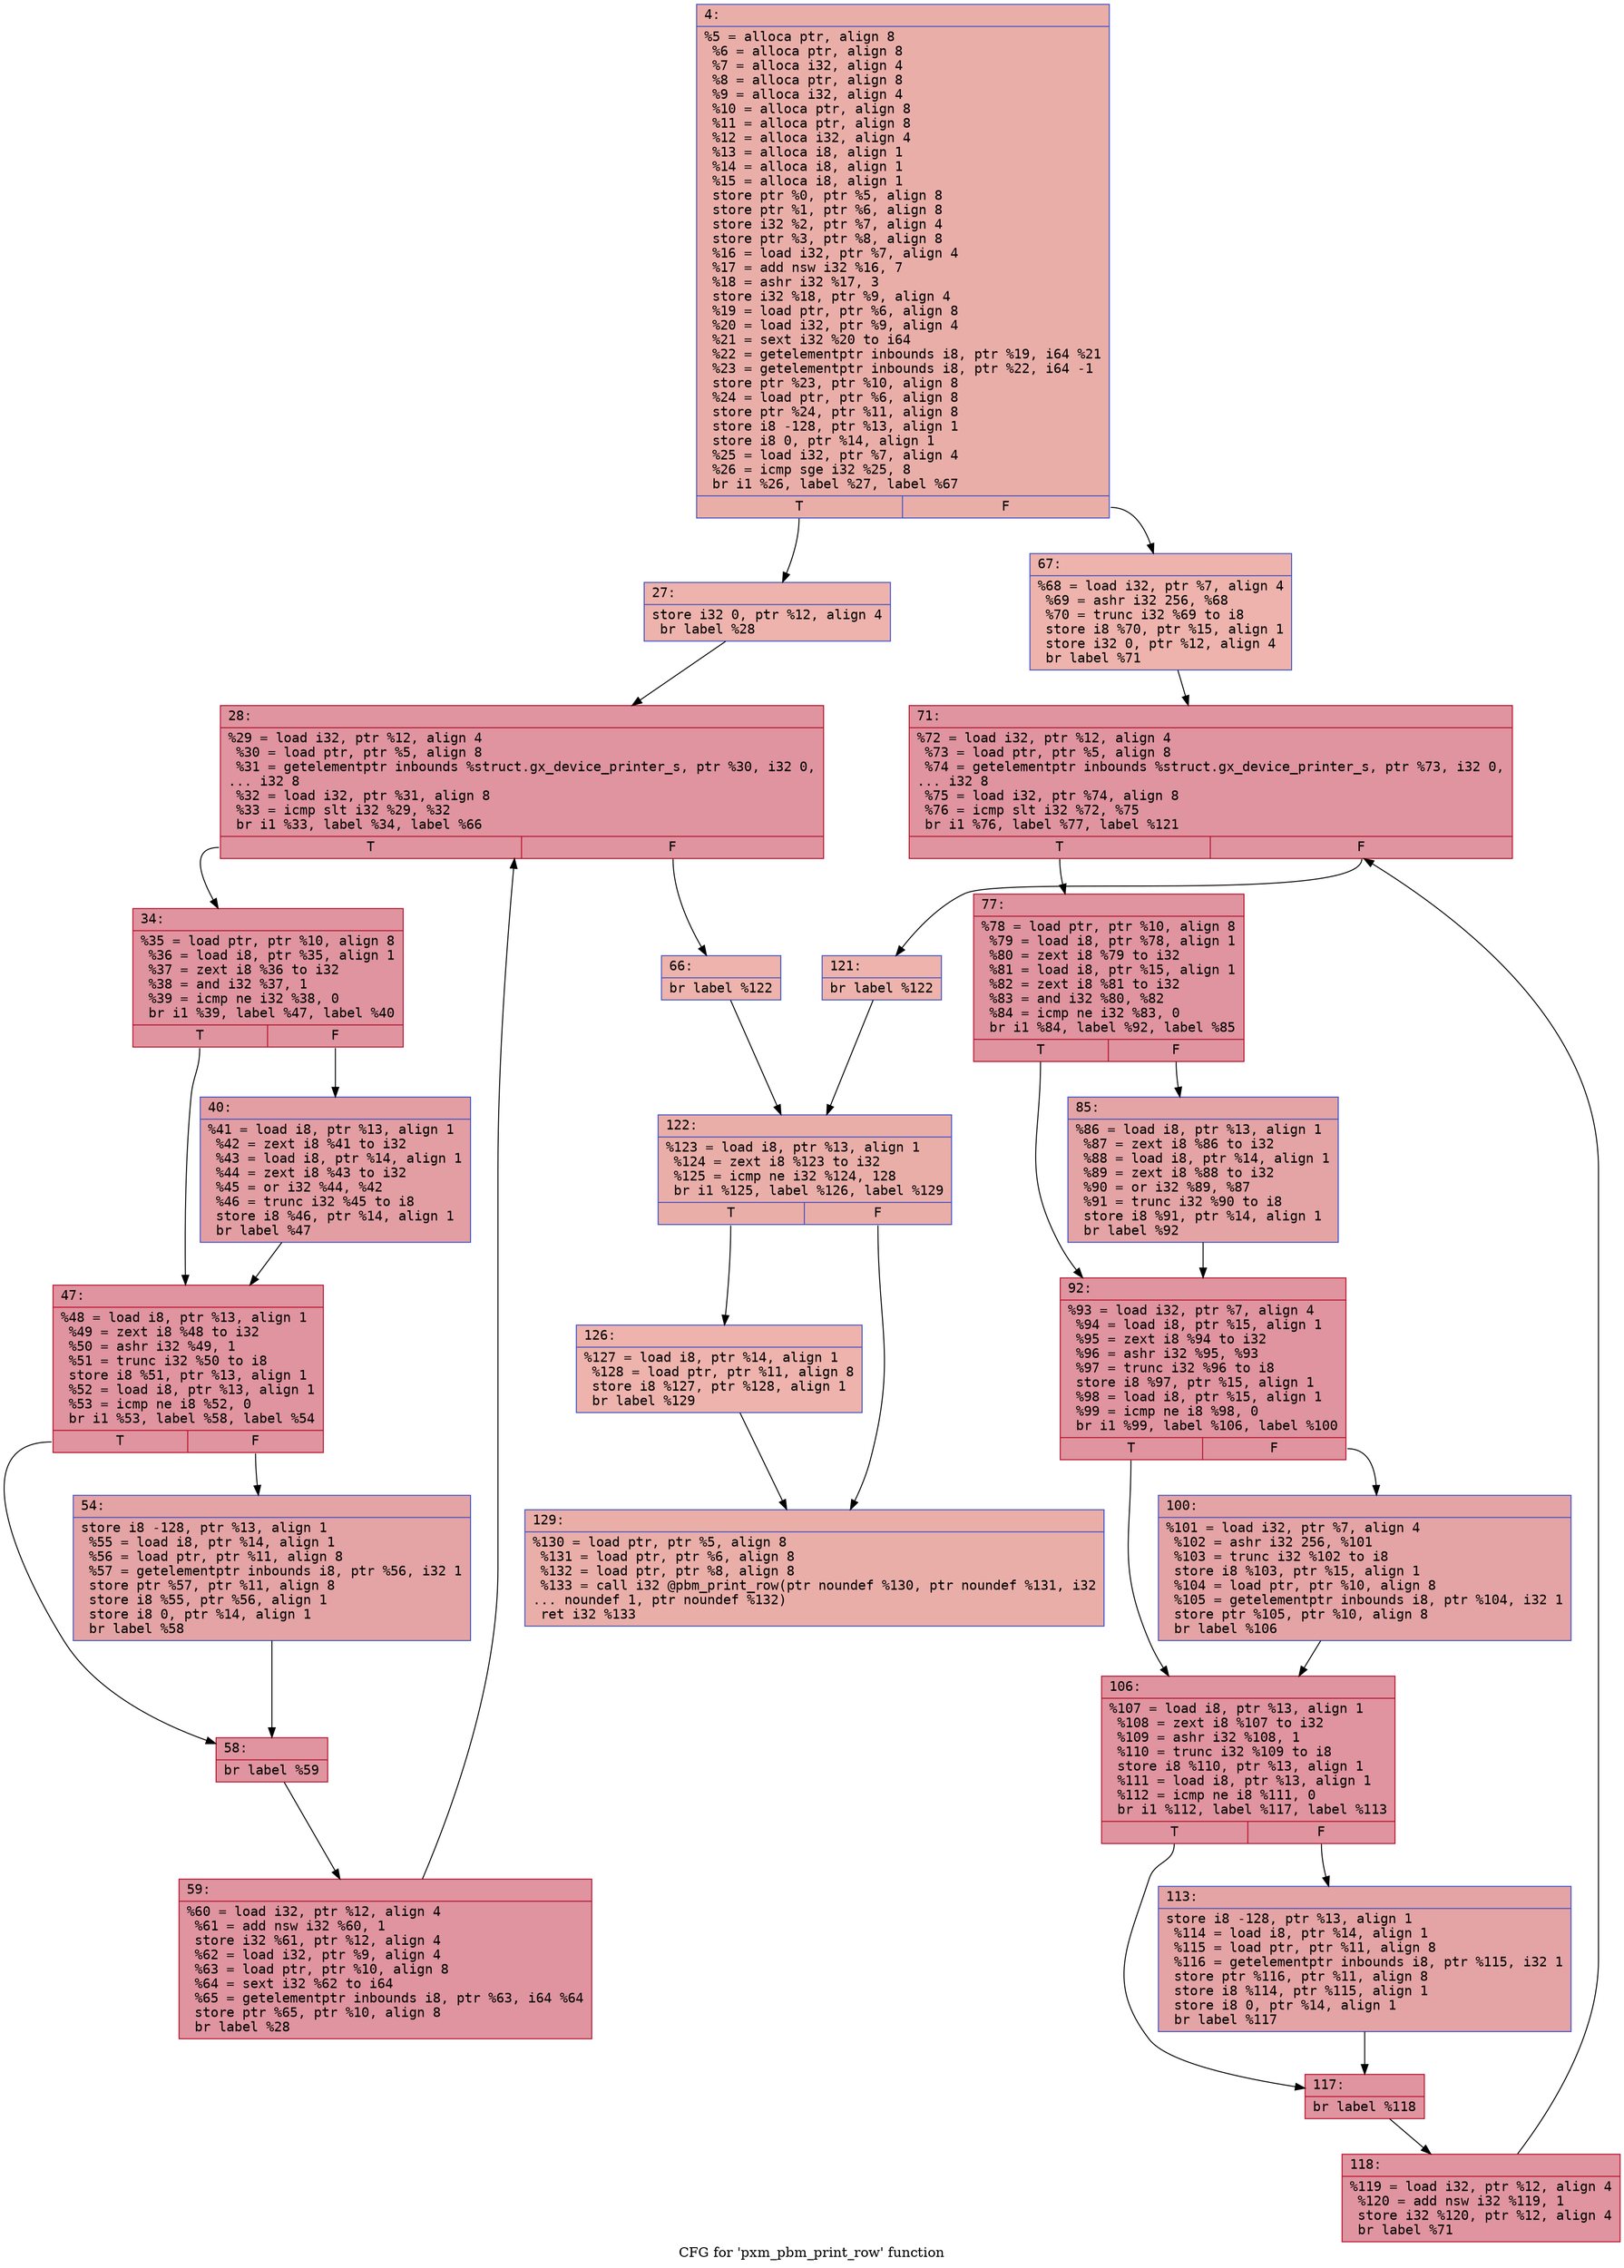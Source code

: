 digraph "CFG for 'pxm_pbm_print_row' function" {
	label="CFG for 'pxm_pbm_print_row' function";

	Node0x6000034c8e60 [shape=record,color="#3d50c3ff", style=filled, fillcolor="#d0473d70" fontname="Courier",label="{4:\l|  %5 = alloca ptr, align 8\l  %6 = alloca ptr, align 8\l  %7 = alloca i32, align 4\l  %8 = alloca ptr, align 8\l  %9 = alloca i32, align 4\l  %10 = alloca ptr, align 8\l  %11 = alloca ptr, align 8\l  %12 = alloca i32, align 4\l  %13 = alloca i8, align 1\l  %14 = alloca i8, align 1\l  %15 = alloca i8, align 1\l  store ptr %0, ptr %5, align 8\l  store ptr %1, ptr %6, align 8\l  store i32 %2, ptr %7, align 4\l  store ptr %3, ptr %8, align 8\l  %16 = load i32, ptr %7, align 4\l  %17 = add nsw i32 %16, 7\l  %18 = ashr i32 %17, 3\l  store i32 %18, ptr %9, align 4\l  %19 = load ptr, ptr %6, align 8\l  %20 = load i32, ptr %9, align 4\l  %21 = sext i32 %20 to i64\l  %22 = getelementptr inbounds i8, ptr %19, i64 %21\l  %23 = getelementptr inbounds i8, ptr %22, i64 -1\l  store ptr %23, ptr %10, align 8\l  %24 = load ptr, ptr %6, align 8\l  store ptr %24, ptr %11, align 8\l  store i8 -128, ptr %13, align 1\l  store i8 0, ptr %14, align 1\l  %25 = load i32, ptr %7, align 4\l  %26 = icmp sge i32 %25, 8\l  br i1 %26, label %27, label %67\l|{<s0>T|<s1>F}}"];
	Node0x6000034c8e60:s0 -> Node0x6000034c8eb0[tooltip="4 -> 27\nProbability 50.00%" ];
	Node0x6000034c8e60:s1 -> Node0x6000034c9180[tooltip="4 -> 67\nProbability 50.00%" ];
	Node0x6000034c8eb0 [shape=record,color="#3d50c3ff", style=filled, fillcolor="#d6524470" fontname="Courier",label="{27:\l|  store i32 0, ptr %12, align 4\l  br label %28\l}"];
	Node0x6000034c8eb0 -> Node0x6000034c8f00[tooltip="27 -> 28\nProbability 100.00%" ];
	Node0x6000034c8f00 [shape=record,color="#b70d28ff", style=filled, fillcolor="#b70d2870" fontname="Courier",label="{28:\l|  %29 = load i32, ptr %12, align 4\l  %30 = load ptr, ptr %5, align 8\l  %31 = getelementptr inbounds %struct.gx_device_printer_s, ptr %30, i32 0,\l... i32 8\l  %32 = load i32, ptr %31, align 8\l  %33 = icmp slt i32 %29, %32\l  br i1 %33, label %34, label %66\l|{<s0>T|<s1>F}}"];
	Node0x6000034c8f00:s0 -> Node0x6000034c8f50[tooltip="28 -> 34\nProbability 96.88%" ];
	Node0x6000034c8f00:s1 -> Node0x6000034c9130[tooltip="28 -> 66\nProbability 3.12%" ];
	Node0x6000034c8f50 [shape=record,color="#b70d28ff", style=filled, fillcolor="#b70d2870" fontname="Courier",label="{34:\l|  %35 = load ptr, ptr %10, align 8\l  %36 = load i8, ptr %35, align 1\l  %37 = zext i8 %36 to i32\l  %38 = and i32 %37, 1\l  %39 = icmp ne i32 %38, 0\l  br i1 %39, label %47, label %40\l|{<s0>T|<s1>F}}"];
	Node0x6000034c8f50:s0 -> Node0x6000034c8ff0[tooltip="34 -> 47\nProbability 50.00%" ];
	Node0x6000034c8f50:s1 -> Node0x6000034c8fa0[tooltip="34 -> 40\nProbability 50.00%" ];
	Node0x6000034c8fa0 [shape=record,color="#3d50c3ff", style=filled, fillcolor="#be242e70" fontname="Courier",label="{40:\l|  %41 = load i8, ptr %13, align 1\l  %42 = zext i8 %41 to i32\l  %43 = load i8, ptr %14, align 1\l  %44 = zext i8 %43 to i32\l  %45 = or i32 %44, %42\l  %46 = trunc i32 %45 to i8\l  store i8 %46, ptr %14, align 1\l  br label %47\l}"];
	Node0x6000034c8fa0 -> Node0x6000034c8ff0[tooltip="40 -> 47\nProbability 100.00%" ];
	Node0x6000034c8ff0 [shape=record,color="#b70d28ff", style=filled, fillcolor="#b70d2870" fontname="Courier",label="{47:\l|  %48 = load i8, ptr %13, align 1\l  %49 = zext i8 %48 to i32\l  %50 = ashr i32 %49, 1\l  %51 = trunc i32 %50 to i8\l  store i8 %51, ptr %13, align 1\l  %52 = load i8, ptr %13, align 1\l  %53 = icmp ne i8 %52, 0\l  br i1 %53, label %58, label %54\l|{<s0>T|<s1>F}}"];
	Node0x6000034c8ff0:s0 -> Node0x6000034c9090[tooltip="47 -> 58\nProbability 62.50%" ];
	Node0x6000034c8ff0:s1 -> Node0x6000034c9040[tooltip="47 -> 54\nProbability 37.50%" ];
	Node0x6000034c9040 [shape=record,color="#3d50c3ff", style=filled, fillcolor="#c32e3170" fontname="Courier",label="{54:\l|  store i8 -128, ptr %13, align 1\l  %55 = load i8, ptr %14, align 1\l  %56 = load ptr, ptr %11, align 8\l  %57 = getelementptr inbounds i8, ptr %56, i32 1\l  store ptr %57, ptr %11, align 8\l  store i8 %55, ptr %56, align 1\l  store i8 0, ptr %14, align 1\l  br label %58\l}"];
	Node0x6000034c9040 -> Node0x6000034c9090[tooltip="54 -> 58\nProbability 100.00%" ];
	Node0x6000034c9090 [shape=record,color="#b70d28ff", style=filled, fillcolor="#b70d2870" fontname="Courier",label="{58:\l|  br label %59\l}"];
	Node0x6000034c9090 -> Node0x6000034c90e0[tooltip="58 -> 59\nProbability 100.00%" ];
	Node0x6000034c90e0 [shape=record,color="#b70d28ff", style=filled, fillcolor="#b70d2870" fontname="Courier",label="{59:\l|  %60 = load i32, ptr %12, align 4\l  %61 = add nsw i32 %60, 1\l  store i32 %61, ptr %12, align 4\l  %62 = load i32, ptr %9, align 4\l  %63 = load ptr, ptr %10, align 8\l  %64 = sext i32 %62 to i64\l  %65 = getelementptr inbounds i8, ptr %63, i64 %64\l  store ptr %65, ptr %10, align 8\l  br label %28\l}"];
	Node0x6000034c90e0 -> Node0x6000034c8f00[tooltip="59 -> 28\nProbability 100.00%" ];
	Node0x6000034c9130 [shape=record,color="#3d50c3ff", style=filled, fillcolor="#d6524470" fontname="Courier",label="{66:\l|  br label %122\l}"];
	Node0x6000034c9130 -> Node0x6000034c94f0[tooltip="66 -> 122\nProbability 100.00%" ];
	Node0x6000034c9180 [shape=record,color="#3d50c3ff", style=filled, fillcolor="#d6524470" fontname="Courier",label="{67:\l|  %68 = load i32, ptr %7, align 4\l  %69 = ashr i32 256, %68\l  %70 = trunc i32 %69 to i8\l  store i8 %70, ptr %15, align 1\l  store i32 0, ptr %12, align 4\l  br label %71\l}"];
	Node0x6000034c9180 -> Node0x6000034c91d0[tooltip="67 -> 71\nProbability 100.00%" ];
	Node0x6000034c91d0 [shape=record,color="#b70d28ff", style=filled, fillcolor="#b70d2870" fontname="Courier",label="{71:\l|  %72 = load i32, ptr %12, align 4\l  %73 = load ptr, ptr %5, align 8\l  %74 = getelementptr inbounds %struct.gx_device_printer_s, ptr %73, i32 0,\l... i32 8\l  %75 = load i32, ptr %74, align 8\l  %76 = icmp slt i32 %72, %75\l  br i1 %76, label %77, label %121\l|{<s0>T|<s1>F}}"];
	Node0x6000034c91d0:s0 -> Node0x6000034c9220[tooltip="71 -> 77\nProbability 96.88%" ];
	Node0x6000034c91d0:s1 -> Node0x6000034c94a0[tooltip="71 -> 121\nProbability 3.12%" ];
	Node0x6000034c9220 [shape=record,color="#b70d28ff", style=filled, fillcolor="#b70d2870" fontname="Courier",label="{77:\l|  %78 = load ptr, ptr %10, align 8\l  %79 = load i8, ptr %78, align 1\l  %80 = zext i8 %79 to i32\l  %81 = load i8, ptr %15, align 1\l  %82 = zext i8 %81 to i32\l  %83 = and i32 %80, %82\l  %84 = icmp ne i32 %83, 0\l  br i1 %84, label %92, label %85\l|{<s0>T|<s1>F}}"];
	Node0x6000034c9220:s0 -> Node0x6000034c92c0[tooltip="77 -> 92\nProbability 62.50%" ];
	Node0x6000034c9220:s1 -> Node0x6000034c9270[tooltip="77 -> 85\nProbability 37.50%" ];
	Node0x6000034c9270 [shape=record,color="#3d50c3ff", style=filled, fillcolor="#c32e3170" fontname="Courier",label="{85:\l|  %86 = load i8, ptr %13, align 1\l  %87 = zext i8 %86 to i32\l  %88 = load i8, ptr %14, align 1\l  %89 = zext i8 %88 to i32\l  %90 = or i32 %89, %87\l  %91 = trunc i32 %90 to i8\l  store i8 %91, ptr %14, align 1\l  br label %92\l}"];
	Node0x6000034c9270 -> Node0x6000034c92c0[tooltip="85 -> 92\nProbability 100.00%" ];
	Node0x6000034c92c0 [shape=record,color="#b70d28ff", style=filled, fillcolor="#b70d2870" fontname="Courier",label="{92:\l|  %93 = load i32, ptr %7, align 4\l  %94 = load i8, ptr %15, align 1\l  %95 = zext i8 %94 to i32\l  %96 = ashr i32 %95, %93\l  %97 = trunc i32 %96 to i8\l  store i8 %97, ptr %15, align 1\l  %98 = load i8, ptr %15, align 1\l  %99 = icmp ne i8 %98, 0\l  br i1 %99, label %106, label %100\l|{<s0>T|<s1>F}}"];
	Node0x6000034c92c0:s0 -> Node0x6000034c9360[tooltip="92 -> 106\nProbability 62.50%" ];
	Node0x6000034c92c0:s1 -> Node0x6000034c9310[tooltip="92 -> 100\nProbability 37.50%" ];
	Node0x6000034c9310 [shape=record,color="#3d50c3ff", style=filled, fillcolor="#c32e3170" fontname="Courier",label="{100:\l|  %101 = load i32, ptr %7, align 4\l  %102 = ashr i32 256, %101\l  %103 = trunc i32 %102 to i8\l  store i8 %103, ptr %15, align 1\l  %104 = load ptr, ptr %10, align 8\l  %105 = getelementptr inbounds i8, ptr %104, i32 1\l  store ptr %105, ptr %10, align 8\l  br label %106\l}"];
	Node0x6000034c9310 -> Node0x6000034c9360[tooltip="100 -> 106\nProbability 100.00%" ];
	Node0x6000034c9360 [shape=record,color="#b70d28ff", style=filled, fillcolor="#b70d2870" fontname="Courier",label="{106:\l|  %107 = load i8, ptr %13, align 1\l  %108 = zext i8 %107 to i32\l  %109 = ashr i32 %108, 1\l  %110 = trunc i32 %109 to i8\l  store i8 %110, ptr %13, align 1\l  %111 = load i8, ptr %13, align 1\l  %112 = icmp ne i8 %111, 0\l  br i1 %112, label %117, label %113\l|{<s0>T|<s1>F}}"];
	Node0x6000034c9360:s0 -> Node0x6000034c9400[tooltip="106 -> 117\nProbability 62.50%" ];
	Node0x6000034c9360:s1 -> Node0x6000034c93b0[tooltip="106 -> 113\nProbability 37.50%" ];
	Node0x6000034c93b0 [shape=record,color="#3d50c3ff", style=filled, fillcolor="#c32e3170" fontname="Courier",label="{113:\l|  store i8 -128, ptr %13, align 1\l  %114 = load i8, ptr %14, align 1\l  %115 = load ptr, ptr %11, align 8\l  %116 = getelementptr inbounds i8, ptr %115, i32 1\l  store ptr %116, ptr %11, align 8\l  store i8 %114, ptr %115, align 1\l  store i8 0, ptr %14, align 1\l  br label %117\l}"];
	Node0x6000034c93b0 -> Node0x6000034c9400[tooltip="113 -> 117\nProbability 100.00%" ];
	Node0x6000034c9400 [shape=record,color="#b70d28ff", style=filled, fillcolor="#b70d2870" fontname="Courier",label="{117:\l|  br label %118\l}"];
	Node0x6000034c9400 -> Node0x6000034c9450[tooltip="117 -> 118\nProbability 100.00%" ];
	Node0x6000034c9450 [shape=record,color="#b70d28ff", style=filled, fillcolor="#b70d2870" fontname="Courier",label="{118:\l|  %119 = load i32, ptr %12, align 4\l  %120 = add nsw i32 %119, 1\l  store i32 %120, ptr %12, align 4\l  br label %71\l}"];
	Node0x6000034c9450 -> Node0x6000034c91d0[tooltip="118 -> 71\nProbability 100.00%" ];
	Node0x6000034c94a0 [shape=record,color="#3d50c3ff", style=filled, fillcolor="#d6524470" fontname="Courier",label="{121:\l|  br label %122\l}"];
	Node0x6000034c94a0 -> Node0x6000034c94f0[tooltip="121 -> 122\nProbability 100.00%" ];
	Node0x6000034c94f0 [shape=record,color="#3d50c3ff", style=filled, fillcolor="#d0473d70" fontname="Courier",label="{122:\l|  %123 = load i8, ptr %13, align 1\l  %124 = zext i8 %123 to i32\l  %125 = icmp ne i32 %124, 128\l  br i1 %125, label %126, label %129\l|{<s0>T|<s1>F}}"];
	Node0x6000034c94f0:s0 -> Node0x6000034c9540[tooltip="122 -> 126\nProbability 50.00%" ];
	Node0x6000034c94f0:s1 -> Node0x6000034c9590[tooltip="122 -> 129\nProbability 50.00%" ];
	Node0x6000034c9540 [shape=record,color="#3d50c3ff", style=filled, fillcolor="#d6524470" fontname="Courier",label="{126:\l|  %127 = load i8, ptr %14, align 1\l  %128 = load ptr, ptr %11, align 8\l  store i8 %127, ptr %128, align 1\l  br label %129\l}"];
	Node0x6000034c9540 -> Node0x6000034c9590[tooltip="126 -> 129\nProbability 100.00%" ];
	Node0x6000034c9590 [shape=record,color="#3d50c3ff", style=filled, fillcolor="#d0473d70" fontname="Courier",label="{129:\l|  %130 = load ptr, ptr %5, align 8\l  %131 = load ptr, ptr %6, align 8\l  %132 = load ptr, ptr %8, align 8\l  %133 = call i32 @pbm_print_row(ptr noundef %130, ptr noundef %131, i32\l... noundef 1, ptr noundef %132)\l  ret i32 %133\l}"];
}
